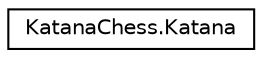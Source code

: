 digraph "Graphical Class Hierarchy"
{
  edge [fontname="Helvetica",fontsize="10",labelfontname="Helvetica",labelfontsize="10"];
  node [fontname="Helvetica",fontsize="10",shape=record];
  rankdir="LR";
  Node1 [label="KatanaChess.Katana",height=0.2,width=0.4,color="black", fillcolor="white", style="filled",URL="$class_katana_chess_1_1_katana.html"];
}
